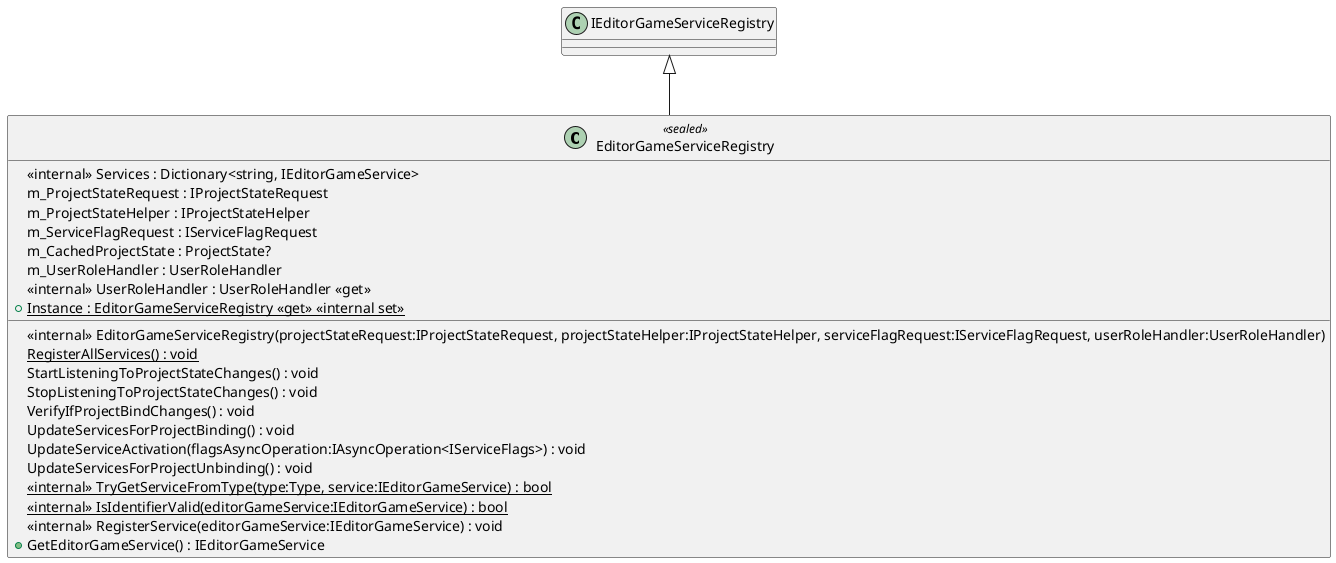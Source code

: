 @startuml
class EditorGameServiceRegistry <<sealed>> {
    <<internal>> Services : Dictionary<string, IEditorGameService>
    m_ProjectStateRequest : IProjectStateRequest
    m_ProjectStateHelper : IProjectStateHelper
    m_ServiceFlagRequest : IServiceFlagRequest
    m_CachedProjectState : ProjectState?
    m_UserRoleHandler : UserRoleHandler
    <<internal>> UserRoleHandler : UserRoleHandler <<get>>
    <<internal>> EditorGameServiceRegistry(projectStateRequest:IProjectStateRequest, projectStateHelper:IProjectStateHelper, serviceFlagRequest:IServiceFlagRequest, userRoleHandler:UserRoleHandler)
    + {static} Instance : EditorGameServiceRegistry <<get>> <<internal set>>
    {static} RegisterAllServices() : void
    StartListeningToProjectStateChanges() : void
    StopListeningToProjectStateChanges() : void
    VerifyIfProjectBindChanges() : void
    UpdateServicesForProjectBinding() : void
    UpdateServiceActivation(flagsAsyncOperation:IAsyncOperation<IServiceFlags>) : void
    UpdateServicesForProjectUnbinding() : void
    <<internal>> {static} TryGetServiceFromType(type:Type, service:IEditorGameService) : bool
    <<internal>> {static} IsIdentifierValid(editorGameService:IEditorGameService) : bool
    <<internal>> RegisterService(editorGameService:IEditorGameService) : void
    + GetEditorGameService() : IEditorGameService
}
IEditorGameServiceRegistry <|-- EditorGameServiceRegistry
@enduml
